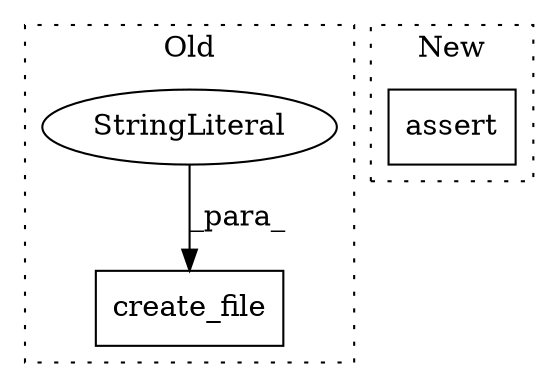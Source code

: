digraph G {
subgraph cluster0 {
1 [label="create_file" a="32" s="11087,11154" l="12,1" shape="box"];
3 [label="StringLiteral" a="45" s="11099" l="55" shape="ellipse"];
label = "Old";
style="dotted";
}
subgraph cluster1 {
2 [label="assert" a="32" s="8340,8370" l="12,1" shape="box"];
label = "New";
style="dotted";
}
3 -> 1 [label="_para_"];
}